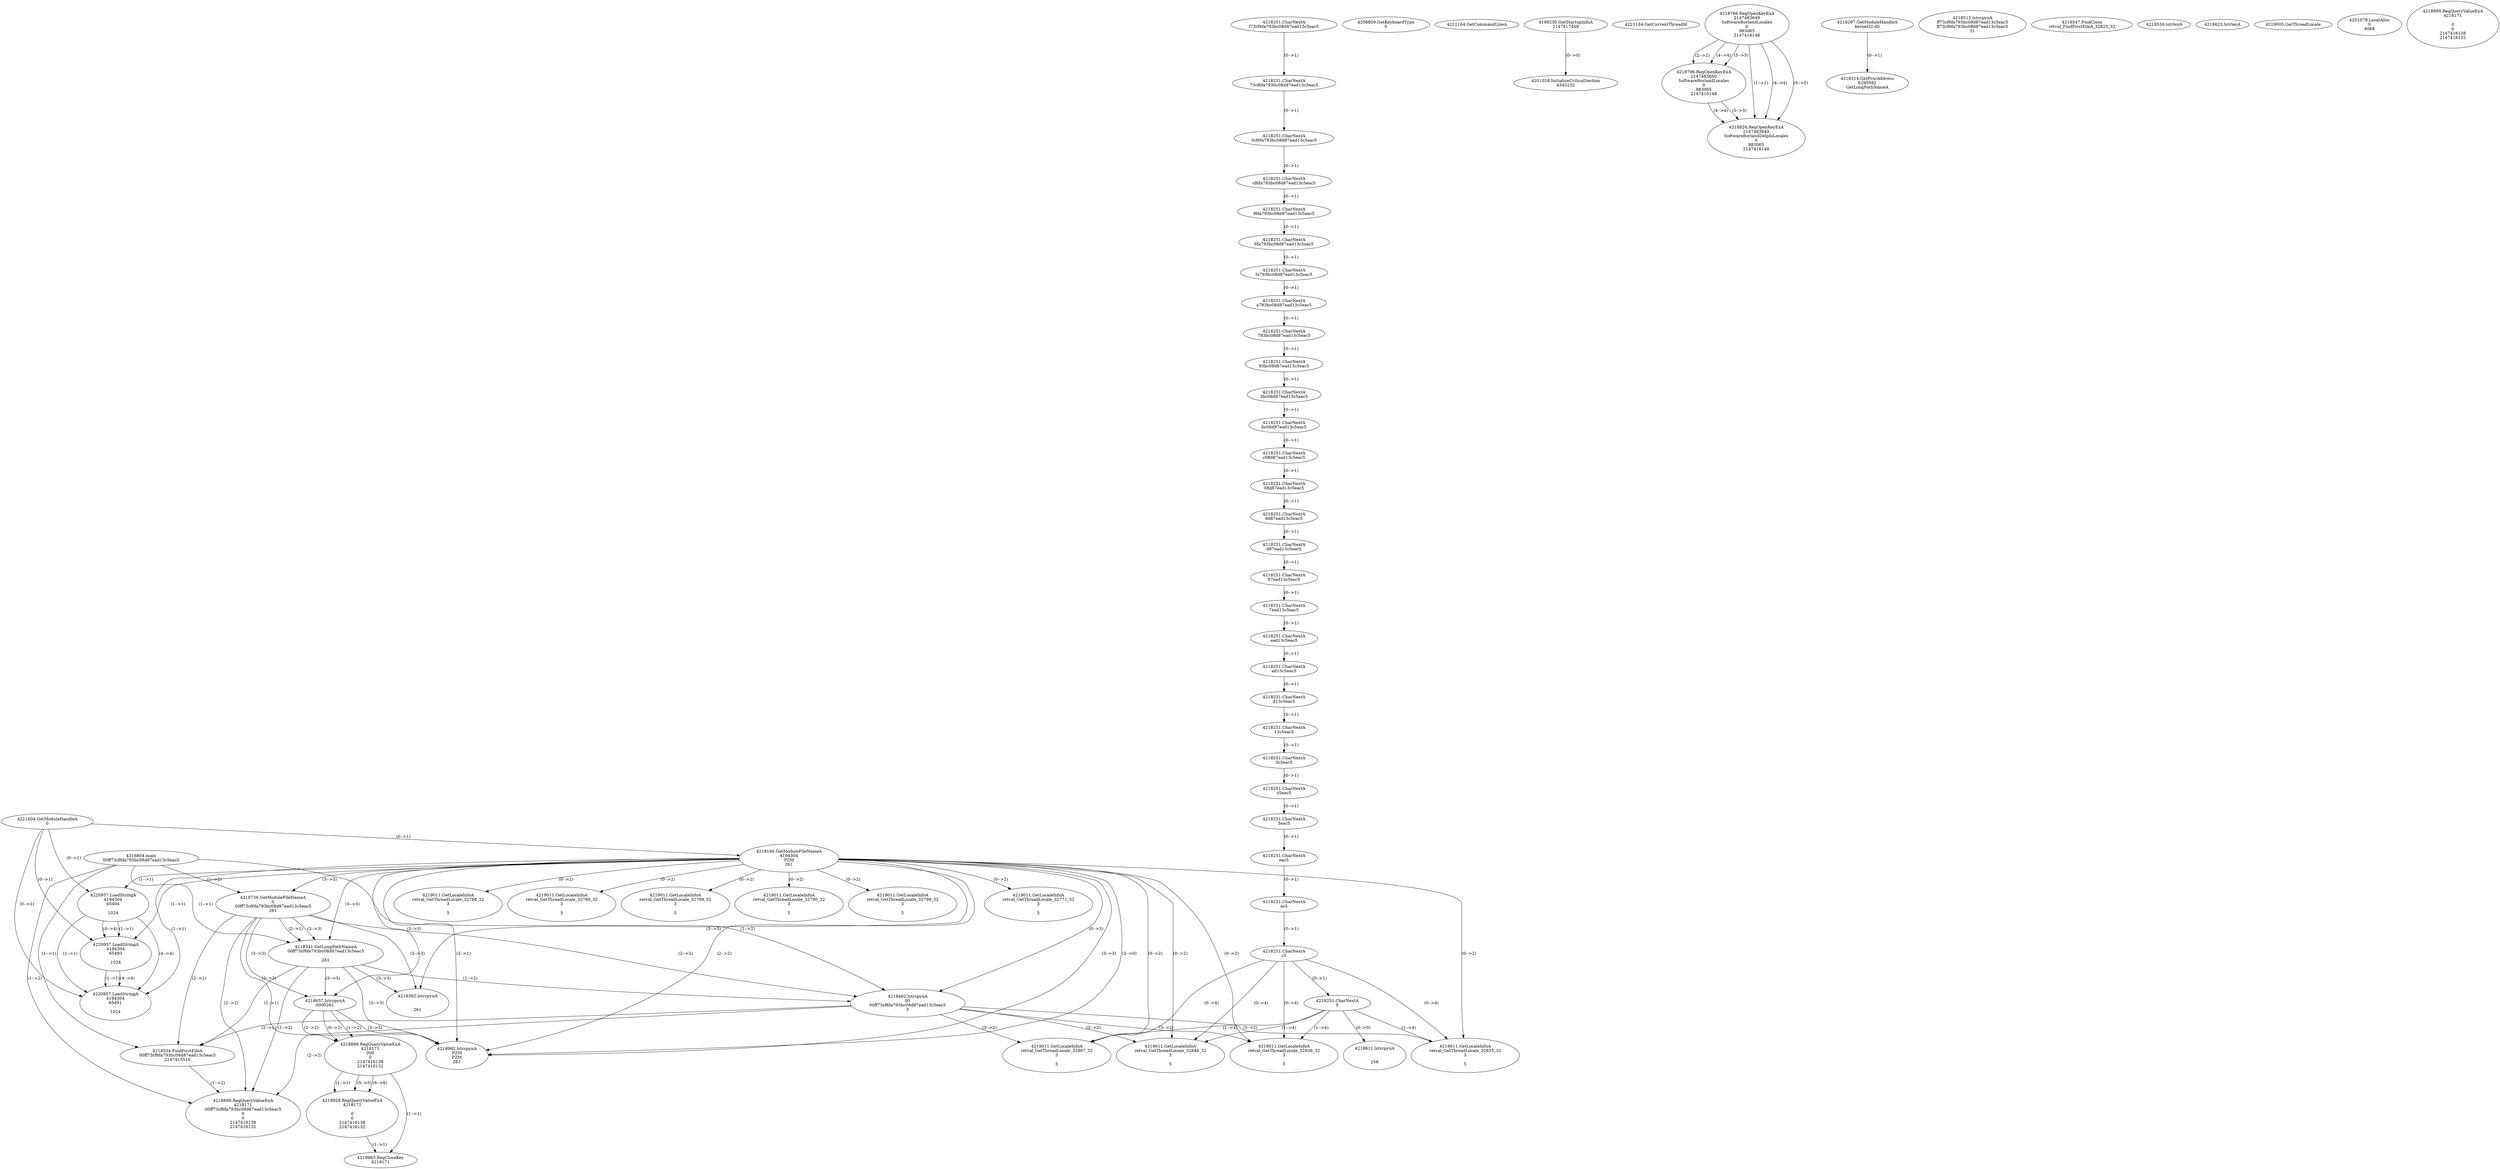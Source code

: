 // Global SCDG with merge call
digraph {
	0 [label="4316804.main
00ff73cf6fa793bc08d87ead13c5eac5"]
	1 [label="4221404.GetModuleHandleA
0"]
	2 [label="4208809.GetKeyboardType
0"]
	3 [label="4221164.GetCommandLineA
"]
	4 [label="4199230.GetStartupInfoA
2147417448"]
	5 [label="4221184.GetCurrentThreadId
"]
	6 [label="4218166.GetModuleFileNameA
4194304
PZM
261"]
	1 -> 6 [label="(0-->1)"]
	7 [label="4218736.GetModuleFileNameA
0
00ff73cf6fa793bc08d87ead13c5eac5
261"]
	0 -> 7 [label="(1-->2)"]
	6 -> 7 [label="(3-->3)"]
	8 [label="4218766.RegOpenKeyExA
2147483649
Software\Borland\Locales
0
983065
2147416148"]
	9 [label="4218297.GetModuleHandleA
kernel32.dll"]
	10 [label="4218314.GetProcAddress
6295592
GetLongPathNameA"]
	9 -> 10 [label="(0-->1)"]
	11 [label="4218341.GetLongPathNameA
00ff73cf6fa793bc08d87ead13c5eac5

261"]
	0 -> 11 [label="(1-->1)"]
	7 -> 11 [label="(2-->1)"]
	6 -> 11 [label="(3-->3)"]
	7 -> 11 [label="(3-->3)"]
	12 [label="4218462.lstrcpynA
00
00ff73cf6fa793bc08d87ead13c5eac5
3"]
	0 -> 12 [label="(1-->2)"]
	7 -> 12 [label="(2-->2)"]
	11 -> 12 [label="(1-->2)"]
	6 -> 12 [label="(0-->3)"]
	13 [label="4218251.CharNextA
f73cf6fa793bc08d87ead13c5eac5"]
	14 [label="4218251.CharNextA
73cf6fa793bc08d87ead13c5eac5"]
	13 -> 14 [label="(0-->1)"]
	15 [label="4218251.CharNextA
3cf6fa793bc08d87ead13c5eac5"]
	14 -> 15 [label="(0-->1)"]
	16 [label="4218251.CharNextA
cf6fa793bc08d87ead13c5eac5"]
	15 -> 16 [label="(0-->1)"]
	17 [label="4218251.CharNextA
f6fa793bc08d87ead13c5eac5"]
	16 -> 17 [label="(0-->1)"]
	18 [label="4218251.CharNextA
6fa793bc08d87ead13c5eac5"]
	17 -> 18 [label="(0-->1)"]
	19 [label="4218251.CharNextA
fa793bc08d87ead13c5eac5"]
	18 -> 19 [label="(0-->1)"]
	20 [label="4218251.CharNextA
a793bc08d87ead13c5eac5"]
	19 -> 20 [label="(0-->1)"]
	21 [label="4218251.CharNextA
793bc08d87ead13c5eac5"]
	20 -> 21 [label="(0-->1)"]
	22 [label="4218251.CharNextA
93bc08d87ead13c5eac5"]
	21 -> 22 [label="(0-->1)"]
	23 [label="4218251.CharNextA
3bc08d87ead13c5eac5"]
	22 -> 23 [label="(0-->1)"]
	24 [label="4218251.CharNextA
bc08d87ead13c5eac5"]
	23 -> 24 [label="(0-->1)"]
	25 [label="4218251.CharNextA
c08d87ead13c5eac5"]
	24 -> 25 [label="(0-->1)"]
	26 [label="4218251.CharNextA
08d87ead13c5eac5"]
	25 -> 26 [label="(0-->1)"]
	27 [label="4218251.CharNextA
8d87ead13c5eac5"]
	26 -> 27 [label="(0-->1)"]
	28 [label="4218251.CharNextA
d87ead13c5eac5"]
	27 -> 28 [label="(0-->1)"]
	29 [label="4218251.CharNextA
87ead13c5eac5"]
	28 -> 29 [label="(0-->1)"]
	30 [label="4218251.CharNextA
7ead13c5eac5"]
	29 -> 30 [label="(0-->1)"]
	31 [label="4218251.CharNextA
ead13c5eac5"]
	30 -> 31 [label="(0-->1)"]
	32 [label="4218251.CharNextA
ad13c5eac5"]
	31 -> 32 [label="(0-->1)"]
	33 [label="4218251.CharNextA
d13c5eac5"]
	32 -> 33 [label="(0-->1)"]
	34 [label="4218251.CharNextA
13c5eac5"]
	33 -> 34 [label="(0-->1)"]
	35 [label="4218251.CharNextA
3c5eac5"]
	34 -> 35 [label="(0-->1)"]
	36 [label="4218251.CharNextA
c5eac5"]
	35 -> 36 [label="(0-->1)"]
	37 [label="4218251.CharNextA
5eac5"]
	36 -> 37 [label="(0-->1)"]
	38 [label="4218251.CharNextA
eac5"]
	37 -> 38 [label="(0-->1)"]
	39 [label="4218251.CharNextA
ac5"]
	38 -> 39 [label="(0-->1)"]
	40 [label="4218251.CharNextA
c5"]
	39 -> 40 [label="(0-->1)"]
	41 [label="4218251.CharNextA
5"]
	40 -> 41 [label="(0-->1)"]
	42 [label="4218515.lstrcpynA
ff73cf6fa793bc08d87ead13c5eac5
ff73cf6fa793bc08d87ead13c5eac5
31"]
	43 [label="4218534.FindFirstFileA
00ff73cf6fa793bc08d87ead13c5eac5
2147415510"]
	0 -> 43 [label="(1-->1)"]
	7 -> 43 [label="(2-->1)"]
	11 -> 43 [label="(1-->1)"]
	12 -> 43 [label="(2-->1)"]
	44 [label="4218547.FindClose
retval_FindFirstFileA_32825_32"]
	45 [label="4218559.lstrlenA
"]
	46 [label="4218611.lstrcpynA


258"]
	41 -> 46 [label="(0-->0)"]
	47 [label="4218623.lstrlenA
"]
	48 [label="4218657.lstrcpynA
00\
00\
261"]
	6 -> 48 [label="(3-->3)"]
	7 -> 48 [label="(3-->3)"]
	11 -> 48 [label="(3-->3)"]
	49 [label="4218899.RegQueryValueExA
4218171
00\
0
0
2147416138
2147416132"]
	48 -> 49 [label="(1-->2)"]
	48 -> 49 [label="(2-->2)"]
	48 -> 49 [label="(0-->2)"]
	50 [label="4218929.RegQueryValueExA
4218171

0
0
2147416138
2147416132"]
	49 -> 50 [label="(1-->1)"]
	49 -> 50 [label="(5-->5)"]
	49 -> 50 [label="(6-->6)"]
	51 [label="4218963.RegCloseKey
4218171"]
	49 -> 51 [label="(1-->1)"]
	50 -> 51 [label="(1-->1)"]
	52 [label="4218992.lstrcpynA
PZM
PZM
261"]
	6 -> 52 [label="(2-->1)"]
	6 -> 52 [label="(2-->2)"]
	6 -> 52 [label="(3-->3)"]
	7 -> 52 [label="(3-->3)"]
	11 -> 52 [label="(3-->3)"]
	48 -> 52 [label="(3-->3)"]
	6 -> 52 [label="(2-->0)"]
	53 [label="4219005.GetThreadLocale
"]
	54 [label="4219011.GetLocaleInfoA
retval_GetThreadLocale_32835_32
3

5"]
	6 -> 54 [label="(0-->2)"]
	12 -> 54 [label="(3-->2)"]
	40 -> 54 [label="(0-->4)"]
	41 -> 54 [label="(1-->4)"]
	55 [label="4220957.LoadStringA
4194304
65494

1024"]
	1 -> 55 [label="(0-->1)"]
	6 -> 55 [label="(1-->1)"]
	56 [label="4220957.LoadStringA
4194304
65493

1024"]
	1 -> 56 [label="(0-->1)"]
	6 -> 56 [label="(1-->1)"]
	55 -> 56 [label="(1-->1)"]
	55 -> 56 [label="(4-->4)"]
	57 [label="4201018.InitializeCriticalSection
4343232"]
	4 -> 57 [label="(0-->0)"]
	58 [label="4201079.LocalAlloc
0
4088"]
	59 [label="4220957.LoadStringA
4194304
65491

1024"]
	1 -> 59 [label="(0-->1)"]
	6 -> 59 [label="(1-->1)"]
	55 -> 59 [label="(1-->1)"]
	56 -> 59 [label="(1-->1)"]
	55 -> 59 [label="(4-->4)"]
	56 -> 59 [label="(4-->4)"]
	60 [label="4218899.RegQueryValueExA
4218171
00ff73cf6fa793bc08d87ead13c5eac5
0
0
2147416138
2147416132"]
	0 -> 60 [label="(1-->2)"]
	7 -> 60 [label="(2-->2)"]
	11 -> 60 [label="(1-->2)"]
	12 -> 60 [label="(2-->2)"]
	43 -> 60 [label="(1-->2)"]
	61 [label="4219011.GetLocaleInfoA
retval_GetThreadLocale_32867_32
3

5"]
	6 -> 61 [label="(0-->2)"]
	12 -> 61 [label="(3-->2)"]
	40 -> 61 [label="(0-->4)"]
	41 -> 61 [label="(1-->4)"]
	62 [label="4218362.lstrcpynA


261"]
	6 -> 62 [label="(3-->3)"]
	7 -> 62 [label="(3-->3)"]
	11 -> 62 [label="(3-->3)"]
	63 [label="4218899.RegQueryValueExA
4218171

0
0
2147416138
2147416132"]
	64 [label="4219011.GetLocaleInfoA
retval_GetThreadLocale_32788_32
3

5"]
	6 -> 64 [label="(0-->2)"]
	65 [label="4219011.GetLocaleInfoA
retval_GetThreadLocale_32780_32
3

5"]
	6 -> 65 [label="(0-->2)"]
	66 [label="4218796.RegOpenKeyExA
2147483650
Software\Borland\Locales
0
983065
2147416148"]
	8 -> 66 [label="(2-->2)"]
	8 -> 66 [label="(4-->4)"]
	8 -> 66 [label="(5-->5)"]
	67 [label="4219011.GetLocaleInfoA
retval_GetThreadLocale_32789_32
3

5"]
	6 -> 67 [label="(0-->2)"]
	68 [label="4219011.GetLocaleInfoA
retval_GetThreadLocale_32790_32
3

5"]
	6 -> 68 [label="(0-->2)"]
	69 [label="4219011.GetLocaleInfoA
retval_GetThreadLocale_32799_32
3

5"]
	6 -> 69 [label="(0-->2)"]
	70 [label="4219011.GetLocaleInfoA
retval_GetThreadLocale_32846_32
3

5"]
	6 -> 70 [label="(0-->2)"]
	12 -> 70 [label="(3-->2)"]
	40 -> 70 [label="(0-->4)"]
	41 -> 70 [label="(1-->4)"]
	71 [label="4219011.GetLocaleInfoA
retval_GetThreadLocale_32836_32
3

5"]
	6 -> 71 [label="(0-->2)"]
	12 -> 71 [label="(3-->2)"]
	40 -> 71 [label="(0-->4)"]
	41 -> 71 [label="(1-->4)"]
	72 [label="4218826.RegOpenKeyExA
2147483649
Software\Borland\Delphi\Locales
0
983065
2147416148"]
	8 -> 72 [label="(1-->1)"]
	8 -> 72 [label="(4-->4)"]
	66 -> 72 [label="(4-->4)"]
	8 -> 72 [label="(5-->5)"]
	66 -> 72 [label="(5-->5)"]
	73 [label="4219011.GetLocaleInfoA
retval_GetThreadLocale_32771_32
3

5"]
	6 -> 73 [label="(0-->2)"]
}
